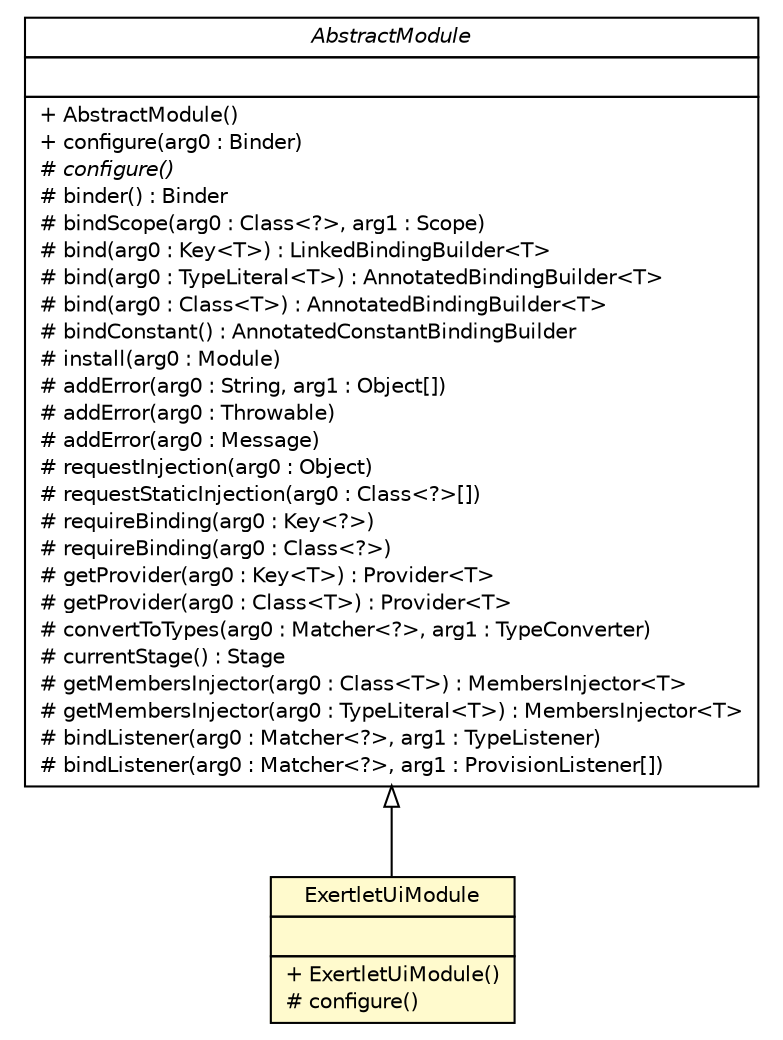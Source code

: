 #!/usr/local/bin/dot
#
# Class diagram 
# Generated by UMLGraph version R5_6 (http://www.umlgraph.org/)
#

digraph G {
	edge [fontname="Helvetica",fontsize=10,labelfontname="Helvetica",labelfontsize=10];
	node [fontname="Helvetica",fontsize=10,shape=plaintext];
	nodesep=0.25;
	ranksep=0.5;
	// sorcer.ui.exertlet.ExertletUiModule
	c209531 [label=<<table title="sorcer.ui.exertlet.ExertletUiModule" border="0" cellborder="1" cellspacing="0" cellpadding="2" port="p" bgcolor="lemonChiffon" href="./ExertletUiModule.html">
		<tr><td><table border="0" cellspacing="0" cellpadding="1">
<tr><td align="center" balign="center"> ExertletUiModule </td></tr>
		</table></td></tr>
		<tr><td><table border="0" cellspacing="0" cellpadding="1">
<tr><td align="left" balign="left">  </td></tr>
		</table></td></tr>
		<tr><td><table border="0" cellspacing="0" cellpadding="1">
<tr><td align="left" balign="left"> + ExertletUiModule() </td></tr>
<tr><td align="left" balign="left"> # configure() </td></tr>
		</table></td></tr>
		</table>>, URL="./ExertletUiModule.html", fontname="Helvetica", fontcolor="black", fontsize=10.0];
	//sorcer.ui.exertlet.ExertletUiModule extends com.google.inject.AbstractModule
	c209574:p -> c209531:p [dir=back,arrowtail=empty];
	// com.google.inject.AbstractModule
	c209574 [label=<<table title="com.google.inject.AbstractModule" border="0" cellborder="1" cellspacing="0" cellpadding="2" port="p">
		<tr><td><table border="0" cellspacing="0" cellpadding="1">
<tr><td align="center" balign="center"><font face="Helvetica-Oblique"> AbstractModule </font></td></tr>
		</table></td></tr>
		<tr><td><table border="0" cellspacing="0" cellpadding="1">
<tr><td align="left" balign="left">  </td></tr>
		</table></td></tr>
		<tr><td><table border="0" cellspacing="0" cellpadding="1">
<tr><td align="left" balign="left"> + AbstractModule() </td></tr>
<tr><td align="left" balign="left"> + configure(arg0 : Binder) </td></tr>
<tr><td align="left" balign="left"><font face="Helvetica-Oblique" point-size="10.0"> # configure() </font></td></tr>
<tr><td align="left" balign="left"> # binder() : Binder </td></tr>
<tr><td align="left" balign="left"> # bindScope(arg0 : Class&lt;?&gt;, arg1 : Scope) </td></tr>
<tr><td align="left" balign="left"> # bind(arg0 : Key&lt;T&gt;) : LinkedBindingBuilder&lt;T&gt; </td></tr>
<tr><td align="left" balign="left"> # bind(arg0 : TypeLiteral&lt;T&gt;) : AnnotatedBindingBuilder&lt;T&gt; </td></tr>
<tr><td align="left" balign="left"> # bind(arg0 : Class&lt;T&gt;) : AnnotatedBindingBuilder&lt;T&gt; </td></tr>
<tr><td align="left" balign="left"> # bindConstant() : AnnotatedConstantBindingBuilder </td></tr>
<tr><td align="left" balign="left"> # install(arg0 : Module) </td></tr>
<tr><td align="left" balign="left"> # addError(arg0 : String, arg1 : Object[]) </td></tr>
<tr><td align="left" balign="left"> # addError(arg0 : Throwable) </td></tr>
<tr><td align="left" balign="left"> # addError(arg0 : Message) </td></tr>
<tr><td align="left" balign="left"> # requestInjection(arg0 : Object) </td></tr>
<tr><td align="left" balign="left"> # requestStaticInjection(arg0 : Class&lt;?&gt;[]) </td></tr>
<tr><td align="left" balign="left"> # requireBinding(arg0 : Key&lt;?&gt;) </td></tr>
<tr><td align="left" balign="left"> # requireBinding(arg0 : Class&lt;?&gt;) </td></tr>
<tr><td align="left" balign="left"> # getProvider(arg0 : Key&lt;T&gt;) : Provider&lt;T&gt; </td></tr>
<tr><td align="left" balign="left"> # getProvider(arg0 : Class&lt;T&gt;) : Provider&lt;T&gt; </td></tr>
<tr><td align="left" balign="left"> # convertToTypes(arg0 : Matcher&lt;?&gt;, arg1 : TypeConverter) </td></tr>
<tr><td align="left" balign="left"> # currentStage() : Stage </td></tr>
<tr><td align="left" balign="left"> # getMembersInjector(arg0 : Class&lt;T&gt;) : MembersInjector&lt;T&gt; </td></tr>
<tr><td align="left" balign="left"> # getMembersInjector(arg0 : TypeLiteral&lt;T&gt;) : MembersInjector&lt;T&gt; </td></tr>
<tr><td align="left" balign="left"> # bindListener(arg0 : Matcher&lt;?&gt;, arg1 : TypeListener) </td></tr>
<tr><td align="left" balign="left"> # bindListener(arg0 : Matcher&lt;?&gt;, arg1 : ProvisionListener[]) </td></tr>
		</table></td></tr>
		</table>>, URL="null", fontname="Helvetica", fontcolor="black", fontsize=10.0];
}

